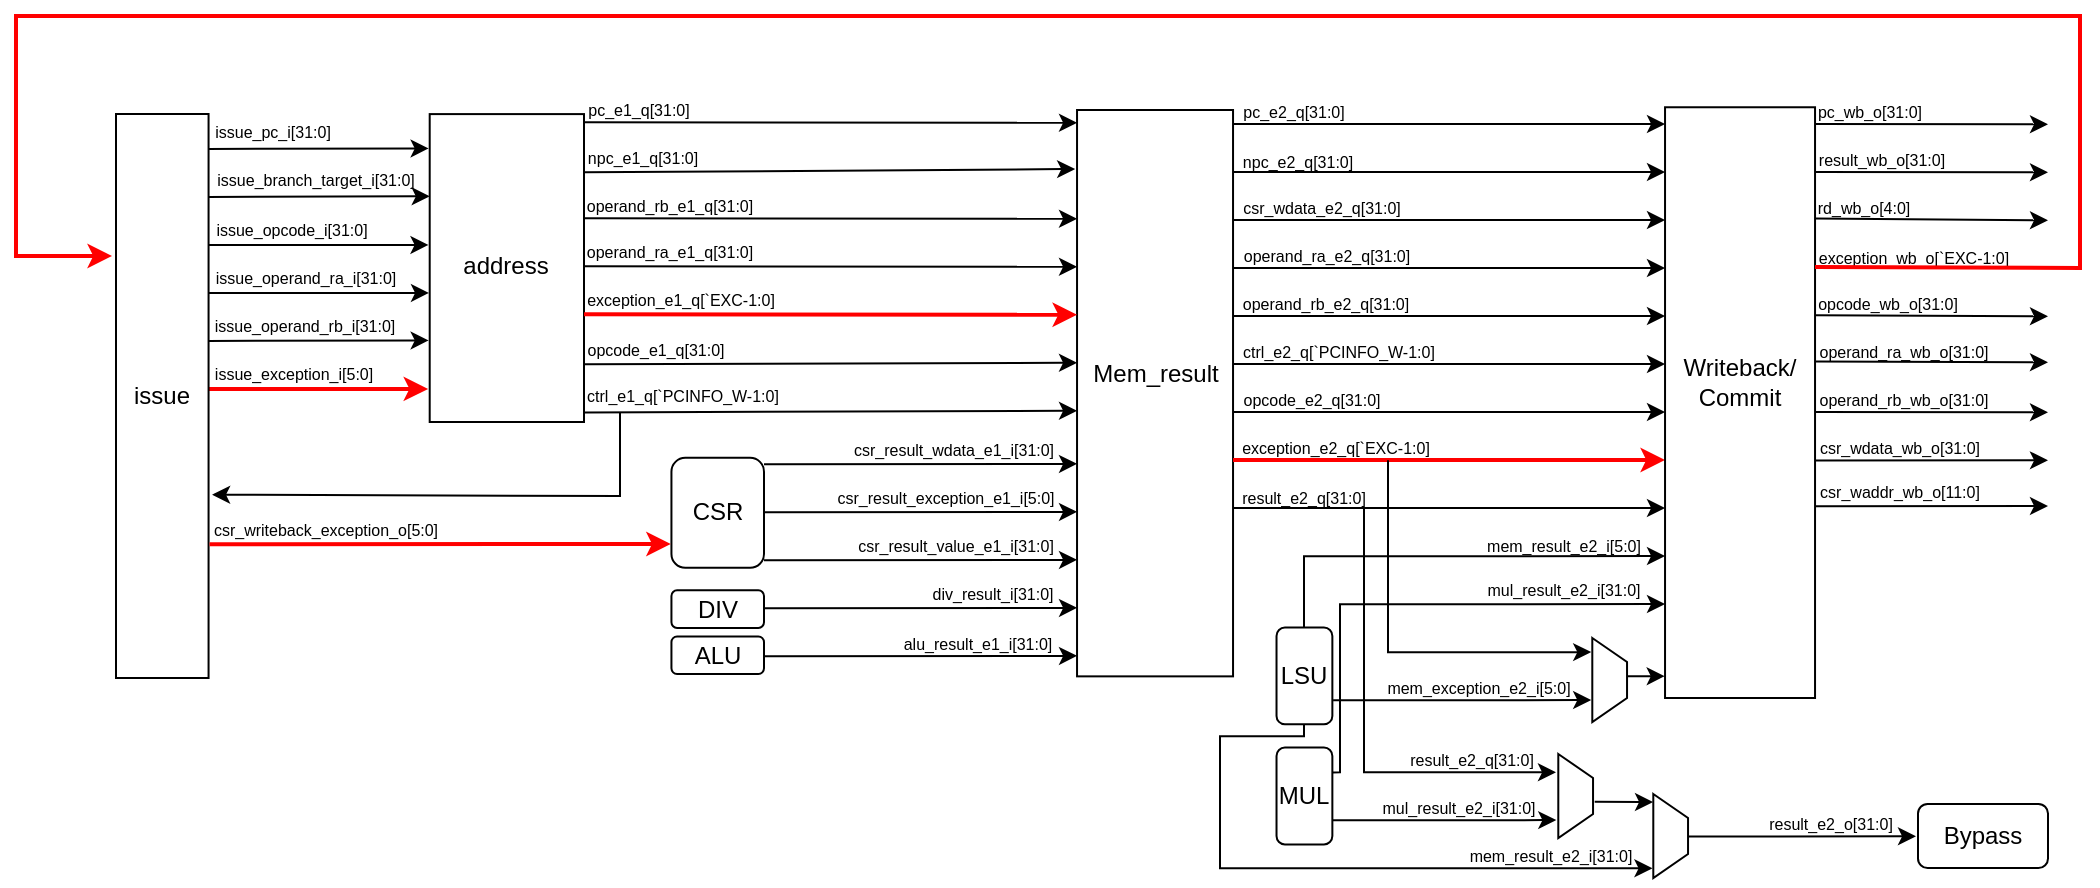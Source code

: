 <mxfile version="21.5.0" type="device">
  <diagram name="第 1 页" id="FklkeFN2GQYck-IhPiAI">
    <mxGraphModel dx="1717" dy="992" grid="1" gridSize="6" guides="1" tooltips="1" connect="1" arrows="1" fold="1" page="1" pageScale="1" pageWidth="1169" pageHeight="827" math="0" shadow="0">
      <root>
        <mxCell id="0" />
        <mxCell id="1" parent="0" />
        <mxCell id="Wm2ZC4gTrtieUDYn15wP-10" value="" style="rounded=0;whiteSpace=wrap;html=1;fillColor=#FFFFFF;strokeColor=#000000;" parent="1" vertex="1">
          <mxGeometry x="626.52" y="167" width="78" height="283.18" as="geometry" />
        </mxCell>
        <mxCell id="NY_3kWSDoknDq7br82wG-1" value="&lt;font style=&quot;font-size: 8px;&quot;&gt;issue_branch_target_i[31:0]&lt;/font&gt;" style="text;html=1;strokeColor=none;fillColor=none;align=center;verticalAlign=middle;whiteSpace=wrap;rounded=0;" parent="1" vertex="1">
          <mxGeometry x="216.45" y="195.92" width="60" height="10" as="geometry" />
        </mxCell>
        <mxCell id="NY_3kWSDoknDq7br82wG-2" value="" style="endArrow=classic;html=1;rounded=0;entryX=0.63;entryY=1.002;entryDx=0;entryDy=0;entryPerimeter=0;" parent="1" edge="1">
          <mxGeometry width="50" height="50" relative="1" as="geometry">
            <mxPoint x="192" y="210.45" as="sourcePoint" />
            <mxPoint x="302.85" y="210.15" as="targetPoint" />
          </mxGeometry>
        </mxCell>
        <object label="" id="NY_3kWSDoknDq7br82wG-3">
          <mxCell style="endArrow=classic;html=1;rounded=0;fillColor=#e51400;strokeColor=#FF0000;strokeWidth=2;" parent="1" edge="1">
            <mxGeometry width="50" height="50" relative="1" as="geometry">
              <mxPoint x="192" y="306.45" as="sourcePoint" />
              <mxPoint x="302.08" y="306.45" as="targetPoint" />
            </mxGeometry>
          </mxCell>
        </object>
        <mxCell id="NY_3kWSDoknDq7br82wG-4" value="&lt;font style=&quot;font-size: 8px;&quot;&gt;issue_exception_i[5:0]&lt;/font&gt;" style="text;html=1;strokeColor=none;fillColor=none;align=center;verticalAlign=middle;whiteSpace=wrap;rounded=0;" parent="1" vertex="1">
          <mxGeometry x="200.33" y="294.35" width="70" height="8" as="geometry" />
        </mxCell>
        <mxCell id="NY_3kWSDoknDq7br82wG-5" value="&lt;font style=&quot;&quot;&gt;&lt;font style=&quot;font-size: 8px;&quot;&gt;issue_opcode_i[31:0]&lt;/font&gt;&lt;br&gt;&lt;/font&gt;" style="text;html=1;strokeColor=none;fillColor=none;align=center;verticalAlign=middle;whiteSpace=wrap;rounded=0;" parent="1" vertex="1">
          <mxGeometry x="207.45" y="223.54" width="53.75" height="5.1" as="geometry" />
        </mxCell>
        <mxCell id="NY_3kWSDoknDq7br82wG-6" value="&lt;font style=&quot;font-size: 8px;&quot;&gt;issue_operand_ra_i[31:0]&lt;/font&gt;" style="text;html=1;strokeColor=none;fillColor=none;align=center;verticalAlign=middle;whiteSpace=wrap;rounded=0;" parent="1" vertex="1">
          <mxGeometry x="211.33" y="247.0" width="60" height="6" as="geometry" />
        </mxCell>
        <mxCell id="NY_3kWSDoknDq7br82wG-7" value="&lt;font style=&quot;font-size: 8px;&quot;&gt;issue_operand_rb_i[31:0]&lt;/font&gt;" style="text;html=1;strokeColor=none;fillColor=none;align=center;verticalAlign=middle;whiteSpace=wrap;rounded=0;" parent="1" vertex="1">
          <mxGeometry x="195.08" y="269.18" width="90.5" height="10" as="geometry" />
        </mxCell>
        <mxCell id="NY_3kWSDoknDq7br82wG-8" value="" style="endArrow=classic;html=1;rounded=0;" parent="1" edge="1">
          <mxGeometry width="50" height="50" relative="1" as="geometry">
            <mxPoint x="192" y="282.45" as="sourcePoint" />
            <mxPoint x="302.33" y="282.19" as="targetPoint" />
          </mxGeometry>
        </mxCell>
        <mxCell id="NY_3kWSDoknDq7br82wG-9" value="" style="endArrow=classic;html=1;rounded=0;entryX=0.517;entryY=1.002;entryDx=0;entryDy=0;entryPerimeter=0;" parent="1" edge="1">
          <mxGeometry width="50" height="50" relative="1" as="geometry">
            <mxPoint x="192" y="186.45" as="sourcePoint" />
            <mxPoint x="302.33" y="186.203" as="targetPoint" />
          </mxGeometry>
        </mxCell>
        <mxCell id="NY_3kWSDoknDq7br82wG-10" value="&lt;font style=&quot;font-size: 8px;&quot;&gt;issue_pc_i[31:0]&lt;/font&gt;" style="text;html=1;strokeColor=none;fillColor=none;align=center;verticalAlign=middle;whiteSpace=wrap;rounded=0;" parent="1" vertex="1">
          <mxGeometry x="197" y="173.13" width="55.25" height="8" as="geometry" />
        </mxCell>
        <mxCell id="NY_3kWSDoknDq7br82wG-11" value="" style="rounded=0;whiteSpace=wrap;html=1;direction=south;fillColor=#FFFFFF;strokeColor=#000000;" parent="1" vertex="1">
          <mxGeometry x="302.85" y="169.05" width="77.15" height="153.95" as="geometry" />
        </mxCell>
        <mxCell id="NY_3kWSDoknDq7br82wG-12" value="&lt;font style=&quot;font-size: 8px;&quot;&gt;pc_e1_q[31:0]&lt;/font&gt;" style="text;html=1;strokeColor=none;fillColor=none;align=center;verticalAlign=middle;whiteSpace=wrap;rounded=0;" parent="1" vertex="1">
          <mxGeometry x="391.0" y="162.5" width="32.5" height="7" as="geometry" />
        </mxCell>
        <mxCell id="NY_3kWSDoknDq7br82wG-13" value="&lt;font style=&quot;font-size: 8px;&quot;&gt;npc_e1_q[31:0]&lt;/font&gt;" style="text;html=1;strokeColor=none;fillColor=none;align=center;verticalAlign=middle;whiteSpace=wrap;rounded=0;" parent="1" vertex="1">
          <mxGeometry x="394.22" y="185.68" width="30.5" height="8" as="geometry" />
        </mxCell>
        <mxCell id="NY_3kWSDoknDq7br82wG-14" value="&lt;font style=&quot;font-size: 8px;&quot;&gt;opcode_e1_q[31:0]&lt;/font&gt;" style="text;html=1;strokeColor=none;fillColor=none;align=center;verticalAlign=middle;whiteSpace=wrap;rounded=0;" parent="1" vertex="1">
          <mxGeometry x="395.22" y="283.44" width="41.75" height="5" as="geometry" />
        </mxCell>
        <mxCell id="NY_3kWSDoknDq7br82wG-15" value="&lt;font style=&quot;font-size: 8px;&quot;&gt;operand_ra_e1_q[31:0]&lt;/font&gt;" style="text;html=1;strokeColor=none;fillColor=none;align=center;verticalAlign=middle;whiteSpace=wrap;rounded=0;" parent="1" vertex="1">
          <mxGeometry x="393.22" y="235.46" width="60" height="4" as="geometry" />
        </mxCell>
        <mxCell id="NY_3kWSDoknDq7br82wG-16" value="&lt;font style=&quot;font-size: 8px;&quot;&gt;operand_rb_e1_q[31:0]&lt;/font&gt;" style="text;html=1;strokeColor=none;fillColor=none;align=center;verticalAlign=middle;whiteSpace=wrap;rounded=0;" parent="1" vertex="1">
          <mxGeometry x="393.22" y="210.97" width="60" height="7" as="geometry" />
        </mxCell>
        <mxCell id="NY_3kWSDoknDq7br82wG-17" value="&lt;font style=&quot;font-size: 8px;&quot;&gt;ctrl_e1_q[`PCINFO_W-1:0]&lt;/font&gt;" style="text;html=1;strokeColor=none;fillColor=none;align=center;verticalAlign=middle;whiteSpace=wrap;rounded=0;" parent="1" vertex="1">
          <mxGeometry x="375.85" y="305.05" width="107.15" height="8" as="geometry" />
        </mxCell>
        <mxCell id="NY_3kWSDoknDq7br82wG-18" value="address" style="text;html=1;strokeColor=none;fillColor=none;align=center;verticalAlign=middle;whiteSpace=wrap;rounded=0;" parent="1" vertex="1">
          <mxGeometry x="314.42" y="239.46" width="54" height="12" as="geometry" />
        </mxCell>
        <mxCell id="NY_3kWSDoknDq7br82wG-19" value="&lt;font style=&quot;font-size: 8px;&quot;&gt;exception_e1_q[`EXC-1:0]&lt;/font&gt;" style="text;html=1;strokeColor=none;fillColor=none;align=center;verticalAlign=middle;whiteSpace=wrap;rounded=0;" parent="1" vertex="1">
          <mxGeometry x="376.85" y="257.1" width="103.15" height="8" as="geometry" />
        </mxCell>
        <object label="" id="NY_3kWSDoknDq7br82wG-20">
          <mxCell style="endArrow=classic;html=1;rounded=0;entryX=0.702;entryY=1.01;entryDx=0;entryDy=0;entryPerimeter=0;" parent="1" edge="1">
            <mxGeometry width="50" height="50" relative="1" as="geometry">
              <mxPoint x="192" y="234.45" as="sourcePoint" />
              <mxPoint x="302.25" y="234.448" as="targetPoint" />
            </mxGeometry>
          </mxCell>
        </object>
        <mxCell id="NY_3kWSDoknDq7br82wG-21" value="" style="endArrow=classic;html=1;rounded=0;" parent="1" edge="1">
          <mxGeometry width="50" height="50" relative="1" as="geometry">
            <mxPoint x="192" y="258.45" as="sourcePoint" />
            <mxPoint x="302.5" y="258.48" as="targetPoint" />
          </mxGeometry>
        </mxCell>
        <mxCell id="NY_3kWSDoknDq7br82wG-22" value="" style="endArrow=classic;html=1;rounded=0;fontSize=11;" parent="1" edge="1">
          <mxGeometry width="50" height="50" relative="1" as="geometry">
            <mxPoint x="380" y="173.18" as="sourcePoint" />
            <mxPoint x="626.52" y="173.37" as="targetPoint" />
          </mxGeometry>
        </mxCell>
        <mxCell id="NY_3kWSDoknDq7br82wG-23" value="" style="endArrow=classic;html=1;rounded=0;fontSize=11;entryX=-0.012;entryY=0.135;entryDx=0;entryDy=0;entryPerimeter=0;" parent="1" edge="1">
          <mxGeometry width="50" height="50" relative="1" as="geometry">
            <mxPoint x="380" y="198.18" as="sourcePoint" />
            <mxPoint x="625.584" y="196.501" as="targetPoint" />
          </mxGeometry>
        </mxCell>
        <mxCell id="NY_3kWSDoknDq7br82wG-24" value="" style="endArrow=classic;html=1;rounded=0;fontSize=11;" parent="1" edge="1">
          <mxGeometry width="50" height="50" relative="1" as="geometry">
            <mxPoint x="380" y="221.18" as="sourcePoint" />
            <mxPoint x="626.52" y="221.37" as="targetPoint" />
          </mxGeometry>
        </mxCell>
        <mxCell id="NY_3kWSDoknDq7br82wG-25" value="" style="endArrow=classic;html=1;rounded=0;fontSize=11;" parent="1" edge="1">
          <mxGeometry width="50" height="50" relative="1" as="geometry">
            <mxPoint x="380" y="245.18" as="sourcePoint" />
            <mxPoint x="626.52" y="245.37" as="targetPoint" />
          </mxGeometry>
        </mxCell>
        <mxCell id="NY_3kWSDoknDq7br82wG-26" value="" style="endArrow=classic;html=1;rounded=0;fontSize=11;strokeColor=#FF0000;strokeWidth=2;" parent="1" edge="1">
          <mxGeometry width="50" height="50" relative="1" as="geometry">
            <mxPoint x="380" y="269.18" as="sourcePoint" />
            <mxPoint x="626.52" y="269.37" as="targetPoint" />
          </mxGeometry>
        </mxCell>
        <mxCell id="NY_3kWSDoknDq7br82wG-27" value="" style="endArrow=classic;html=1;rounded=0;fontSize=11;" parent="1" edge="1">
          <mxGeometry width="50" height="50" relative="1" as="geometry">
            <mxPoint x="380" y="294.18" as="sourcePoint" />
            <mxPoint x="626.52" y="293.37" as="targetPoint" />
          </mxGeometry>
        </mxCell>
        <mxCell id="NY_3kWSDoknDq7br82wG-28" value="" style="endArrow=classic;html=1;rounded=0;fontSize=11;entryX=1.038;entryY=0.675;entryDx=0;entryDy=0;entryPerimeter=0;" parent="1" edge="1" target="p-W_HCnKUesgTFCDDKNF-8">
          <mxGeometry width="50" height="50" relative="1" as="geometry">
            <mxPoint x="398" y="318.18" as="sourcePoint" />
            <mxPoint x="368" y="396.18" as="targetPoint" />
            <Array as="points">
              <mxPoint x="398" y="360" />
            </Array>
          </mxGeometry>
        </mxCell>
        <object label="" id="NY_3kWSDoknDq7br82wG-29">
          <mxCell style="endArrow=classic;html=1;rounded=0;" parent="1" edge="1">
            <mxGeometry width="50" height="50" relative="1" as="geometry">
              <mxPoint x="470" y="344.18" as="sourcePoint" />
              <mxPoint x="626.52" y="343.93" as="targetPoint" />
            </mxGeometry>
          </mxCell>
        </object>
        <mxCell id="NY_3kWSDoknDq7br82wG-30" value="&lt;font style=&quot;font-size: 8px;&quot;&gt;alu_result_e1_i[31:0]&lt;/font&gt;" style="text;html=1;strokeColor=none;fillColor=none;align=center;verticalAlign=middle;whiteSpace=wrap;rounded=0;" parent="1" vertex="1">
          <mxGeometry x="547" y="431.24" width="60" height="3.55" as="geometry" />
        </mxCell>
        <mxCell id="NY_3kWSDoknDq7br82wG-31" value="&lt;font style=&quot;font-size: 8px;&quot;&gt;csr_result_exception_e1_i[5:0]&lt;/font&gt;" style="text;html=1;strokeColor=none;fillColor=none;align=center;verticalAlign=middle;whiteSpace=wrap;rounded=0;" parent="1" vertex="1">
          <mxGeometry x="530.85" y="357.62" width="60" height="4.11" as="geometry" />
        </mxCell>
        <mxCell id="NY_3kWSDoknDq7br82wG-32" value="&lt;font style=&quot;font-size: 8px;&quot;&gt;csr_result_value_e1_i[31:0]&lt;/font&gt;" style="text;html=1;strokeColor=none;fillColor=none;align=center;verticalAlign=middle;whiteSpace=wrap;rounded=0;" parent="1" vertex="1">
          <mxGeometry x="536" y="379" width="60" height="10" as="geometry" />
        </mxCell>
        <mxCell id="NY_3kWSDoknDq7br82wG-33" value="&lt;font style=&quot;font-size: 8px;&quot;&gt;csr_result_wdata_e1_i[31:0]&lt;/font&gt;" style="text;html=1;strokeColor=none;fillColor=none;align=center;verticalAlign=middle;whiteSpace=wrap;rounded=0;" parent="1" vertex="1">
          <mxGeometry x="535.0" y="330.91" width="60" height="10" as="geometry" />
        </mxCell>
        <mxCell id="NY_3kWSDoknDq7br82wG-34" value="&lt;font style=&quot;font-size: 8px;&quot;&gt;div_result_i[31:0]&lt;/font&gt;" style="text;html=1;strokeColor=none;fillColor=none;align=center;verticalAlign=middle;whiteSpace=wrap;rounded=0;" parent="1" vertex="1">
          <mxGeometry x="557" y="403.18" width="55" height="10.12" as="geometry" />
        </mxCell>
        <mxCell id="NY_3kWSDoknDq7br82wG-42" value="&lt;font style=&quot;font-size: 8px;&quot;&gt;&lt;font style=&quot;font-size: 8px;&quot;&gt;ctrl_e2_q&lt;/font&gt;[`PCINFO_W-1:0]&lt;/font&gt;" style="text;html=1;strokeColor=none;fillColor=none;align=center;verticalAlign=middle;whiteSpace=wrap;rounded=0;" parent="1" vertex="1">
          <mxGeometry x="705.52" y="284.18" width="102.74" height="6" as="geometry" />
        </mxCell>
        <mxCell id="NY_3kWSDoknDq7br82wG-43" value="&lt;font style=&quot;font-size: 8px;&quot;&gt;csr_wdata_e2_q[31:0]&lt;/font&gt;" style="text;html=1;strokeColor=none;fillColor=none;align=center;verticalAlign=middle;whiteSpace=wrap;rounded=0;" parent="1" vertex="1">
          <mxGeometry x="730.97" y="211.81" width="36" height="6.37" as="geometry" />
        </mxCell>
        <mxCell id="NY_3kWSDoknDq7br82wG-44" value="&lt;font style=&quot;font-size: 8px;&quot;&gt;pc_e2_q[31:0]&lt;/font&gt;" style="text;html=1;strokeColor=none;fillColor=none;align=center;verticalAlign=middle;whiteSpace=wrap;rounded=0;" parent="1" vertex="1">
          <mxGeometry x="723.22" y="165.22" width="24" height="3.78" as="geometry" />
        </mxCell>
        <mxCell id="NY_3kWSDoknDq7br82wG-45" value="&lt;font style=&quot;font-size: 8px;&quot;&gt;npc_e2_q[31:0]&lt;/font&gt;" style="text;html=1;strokeColor=none;fillColor=none;align=center;verticalAlign=middle;whiteSpace=wrap;rounded=0;" parent="1" vertex="1">
          <mxGeometry x="725.22" y="189.68" width="24" height="3.87" as="geometry" />
        </mxCell>
        <mxCell id="NY_3kWSDoknDq7br82wG-46" value="&lt;font style=&quot;font-size: 8px;&quot;&gt;opcode_e2_q[31:0]&lt;/font&gt;" style="text;html=1;strokeColor=none;fillColor=none;align=center;verticalAlign=middle;whiteSpace=wrap;rounded=0;" parent="1" vertex="1">
          <mxGeometry x="720.72" y="308.48" width="46.25" height="5.15" as="geometry" />
        </mxCell>
        <mxCell id="NY_3kWSDoknDq7br82wG-47" value="&lt;font style=&quot;font-size: 8px;&quot;&gt;operand_ra_e2_q[31:0]&lt;/font&gt;" style="text;html=1;strokeColor=none;fillColor=none;align=center;verticalAlign=middle;whiteSpace=wrap;rounded=0;" parent="1" vertex="1">
          <mxGeometry x="742.47" y="235.41" width="19" height="7.05" as="geometry" />
        </mxCell>
        <mxCell id="NY_3kWSDoknDq7br82wG-48" value="&lt;font style=&quot;font-size: 8px;&quot;&gt;operand_rb_e2_q[31:0]&lt;/font&gt;" style="text;html=1;strokeColor=none;fillColor=none;align=center;verticalAlign=middle;whiteSpace=wrap;rounded=0;" parent="1" vertex="1">
          <mxGeometry x="731.97" y="261.81" width="38" height="2.58" as="geometry" />
        </mxCell>
        <mxCell id="NY_3kWSDoknDq7br82wG-49" value="&lt;font style=&quot;font-size: 8px;&quot;&gt;result_e2_q[31:0]&lt;/font&gt;" style="text;html=1;strokeColor=none;fillColor=none;align=center;verticalAlign=middle;whiteSpace=wrap;rounded=0;" parent="1" vertex="1">
          <mxGeometry x="721.22" y="357.77" width="38" height="3.63" as="geometry" />
        </mxCell>
        <mxCell id="NY_3kWSDoknDq7br82wG-50" value="&lt;font style=&quot;font-size: 8px;&quot;&gt;exception_e2_q[`EXC-1:0]&lt;/font&gt;" style="text;html=1;strokeColor=none;fillColor=none;align=center;verticalAlign=middle;whiteSpace=wrap;rounded=0;" parent="1" vertex="1">
          <mxGeometry x="706.51" y="333.91" width="98.49" height="2.26" as="geometry" />
        </mxCell>
        <object label="" id="NY_3kWSDoknDq7br82wG-58">
          <mxCell style="endArrow=classic;html=1;rounded=0;" parent="1" edge="1">
            <mxGeometry width="50" height="50" relative="1" as="geometry">
              <mxPoint x="470" y="368.18" as="sourcePoint" />
              <mxPoint x="626.52" y="367.93" as="targetPoint" />
            </mxGeometry>
          </mxCell>
        </object>
        <object label="" id="NY_3kWSDoknDq7br82wG-59">
          <mxCell style="endArrow=classic;html=1;rounded=0;" parent="1" edge="1">
            <mxGeometry width="50" height="50" relative="1" as="geometry">
              <mxPoint x="470" y="392.18" as="sourcePoint" />
              <mxPoint x="626.52" y="391.93" as="targetPoint" />
            </mxGeometry>
          </mxCell>
        </object>
        <object label="" id="NY_3kWSDoknDq7br82wG-60">
          <mxCell style="endArrow=classic;html=1;rounded=0;" parent="1" edge="1">
            <mxGeometry width="50" height="50" relative="1" as="geometry">
              <mxPoint x="470" y="416.18" as="sourcePoint" />
              <mxPoint x="626.52" y="415.93" as="targetPoint" />
            </mxGeometry>
          </mxCell>
        </object>
        <object label="" id="NY_3kWSDoknDq7br82wG-61">
          <mxCell style="endArrow=classic;html=1;rounded=0;" parent="1" edge="1">
            <mxGeometry width="50" height="50" relative="1" as="geometry">
              <mxPoint x="470" y="440.18" as="sourcePoint" />
              <mxPoint x="626.52" y="439.93" as="targetPoint" />
            </mxGeometry>
          </mxCell>
        </object>
        <object label="" id="NY_3kWSDoknDq7br82wG-62">
          <mxCell style="endArrow=classic;html=1;rounded=0;" parent="1" edge="1">
            <mxGeometry width="50" height="50" relative="1" as="geometry">
              <mxPoint x="704.52" y="174" as="sourcePoint" />
              <mxPoint x="920.52" y="174" as="targetPoint" />
            </mxGeometry>
          </mxCell>
        </object>
        <object label="" id="NY_3kWSDoknDq7br82wG-63">
          <mxCell style="endArrow=classic;html=1;rounded=0;" parent="1" edge="1">
            <mxGeometry width="50" height="50" relative="1" as="geometry">
              <mxPoint x="704.52" y="198" as="sourcePoint" />
              <mxPoint x="920.52" y="198" as="targetPoint" />
            </mxGeometry>
          </mxCell>
        </object>
        <object label="" id="NY_3kWSDoknDq7br82wG-64">
          <mxCell style="endArrow=classic;html=1;rounded=0;" parent="1" edge="1">
            <mxGeometry width="50" height="50" relative="1" as="geometry">
              <mxPoint x="704.52" y="222" as="sourcePoint" />
              <mxPoint x="920.52" y="222" as="targetPoint" />
            </mxGeometry>
          </mxCell>
        </object>
        <object label="" id="NY_3kWSDoknDq7br82wG-65">
          <mxCell style="endArrow=classic;html=1;rounded=0;" parent="1" edge="1">
            <mxGeometry width="50" height="50" relative="1" as="geometry">
              <mxPoint x="704.52" y="246" as="sourcePoint" />
              <mxPoint x="920.52" y="246" as="targetPoint" />
            </mxGeometry>
          </mxCell>
        </object>
        <object label="" id="NY_3kWSDoknDq7br82wG-66">
          <mxCell style="endArrow=classic;html=1;rounded=0;" parent="1" edge="1">
            <mxGeometry width="50" height="50" relative="1" as="geometry">
              <mxPoint x="704.52" y="270" as="sourcePoint" />
              <mxPoint x="920.52" y="270" as="targetPoint" />
            </mxGeometry>
          </mxCell>
        </object>
        <object label="" id="NY_3kWSDoknDq7br82wG-67">
          <mxCell style="endArrow=classic;html=1;rounded=0;" parent="1" edge="1">
            <mxGeometry width="50" height="50" relative="1" as="geometry">
              <mxPoint x="704.52" y="294" as="sourcePoint" />
              <mxPoint x="920.52" y="294" as="targetPoint" />
            </mxGeometry>
          </mxCell>
        </object>
        <object label="" id="NY_3kWSDoknDq7br82wG-68">
          <mxCell style="endArrow=classic;html=1;rounded=0;" parent="1" edge="1">
            <mxGeometry width="50" height="50" relative="1" as="geometry">
              <mxPoint x="704.52" y="318" as="sourcePoint" />
              <mxPoint x="920.52" y="318" as="targetPoint" />
            </mxGeometry>
          </mxCell>
        </object>
        <object label="" id="NY_3kWSDoknDq7br82wG-69">
          <mxCell style="endArrow=classic;html=1;rounded=0;strokeWidth=2;strokeColor=#FF0000;" parent="1" edge="1">
            <mxGeometry width="50" height="50" relative="1" as="geometry">
              <mxPoint x="704.52" y="342" as="sourcePoint" />
              <mxPoint x="920.52" y="342" as="targetPoint" />
            </mxGeometry>
          </mxCell>
        </object>
        <object label="" id="NY_3kWSDoknDq7br82wG-70">
          <mxCell style="endArrow=classic;html=1;rounded=0;" parent="1" edge="1">
            <mxGeometry width="50" height="50" relative="1" as="geometry">
              <mxPoint x="704.52" y="366" as="sourcePoint" />
              <mxPoint x="920.52" y="366" as="targetPoint" />
            </mxGeometry>
          </mxCell>
        </object>
        <mxCell id="NY_3kWSDoknDq7br82wG-71" value="&lt;font style=&quot;&quot;&gt;&lt;font style=&quot;font-size: 8px;&quot;&gt;mem_result_e2_i[5:0]&lt;/font&gt;&lt;br&gt;&lt;/font&gt;" style="text;html=1;strokeColor=none;fillColor=none;align=center;verticalAlign=middle;whiteSpace=wrap;rounded=0;" parent="1" vertex="1">
          <mxGeometry x="836" y="380.0" width="67.5" height="7" as="geometry" />
        </mxCell>
        <mxCell id="NY_3kWSDoknDq7br82wG-72" value="&lt;font style=&quot;font-size: 8px;&quot;&gt;mul_result_e2_i[31:0]&lt;/font&gt;" style="text;html=1;strokeColor=none;fillColor=none;align=center;verticalAlign=middle;whiteSpace=wrap;rounded=0;" parent="1" vertex="1">
          <mxGeometry x="830.88" y="402.0" width="77.75" height="8.9" as="geometry" />
        </mxCell>
        <mxCell id="NY_3kWSDoknDq7br82wG-73" value="" style="rounded=0;whiteSpace=wrap;html=1;fillColor=#FFFFFF;strokeColor=#000000;" parent="1" vertex="1">
          <mxGeometry x="920.52" y="165.63" width="75" height="295.37" as="geometry" />
        </mxCell>
        <mxCell id="NY_3kWSDoknDq7br82wG-74" value="Writeback/&lt;br&gt;Commit" style="text;html=1;strokeColor=none;fillColor=none;align=center;verticalAlign=middle;whiteSpace=wrap;rounded=0;" parent="1" vertex="1">
          <mxGeometry x="928.02" y="288.44" width="60" height="30" as="geometry" />
        </mxCell>
        <mxCell id="NY_3kWSDoknDq7br82wG-83" value="&lt;font style=&quot;font-size: 8px;&quot;&gt;csr_wdata_wb_o[31:0]&lt;/font&gt;" style="text;html=1;strokeColor=none;fillColor=none;align=center;verticalAlign=middle;whiteSpace=wrap;rounded=0;" parent="1" vertex="1">
          <mxGeometry x="1019" y="332.91" width="38" height="4.5" as="geometry" />
        </mxCell>
        <mxCell id="NY_3kWSDoknDq7br82wG-84" value="&lt;font style=&quot;font-size: 8px;&quot;&gt;pc_wb_o[31:0]&lt;/font&gt;" style="text;html=1;strokeColor=none;fillColor=none;align=center;verticalAlign=middle;whiteSpace=wrap;rounded=0;" parent="1" vertex="1">
          <mxGeometry x="1004.0" y="162.0" width="38" height="10" as="geometry" />
        </mxCell>
        <mxCell id="NY_3kWSDoknDq7br82wG-86" value="&lt;font style=&quot;font-size: 8px;&quot;&gt;operand_ra_wb_o[31:0]&lt;/font&gt;" style="text;html=1;strokeColor=none;fillColor=none;align=center;verticalAlign=middle;whiteSpace=wrap;rounded=0;" parent="1" vertex="1">
          <mxGeometry x="1021.0" y="282.67" width="38" height="7.77" as="geometry" />
        </mxCell>
        <mxCell id="NY_3kWSDoknDq7br82wG-87" value="&lt;font style=&quot;font-size: 8px;&quot;&gt;operand_rb_wb_o[31:0]&lt;/font&gt;" style="text;html=1;strokeColor=none;fillColor=none;align=center;verticalAlign=middle;whiteSpace=wrap;rounded=0;" parent="1" vertex="1">
          <mxGeometry x="1021" y="306.05" width="38" height="10" as="geometry" />
        </mxCell>
        <mxCell id="NY_3kWSDoknDq7br82wG-88" value="&lt;font style=&quot;font-size: 8px;&quot;&gt;result_wb_o[31:0]&lt;/font&gt;" style="text;html=1;strokeColor=none;fillColor=none;align=center;verticalAlign=middle;whiteSpace=wrap;rounded=0;" parent="1" vertex="1">
          <mxGeometry x="1009.5" y="189.23" width="38" height="3" as="geometry" />
        </mxCell>
        <mxCell id="NY_3kWSDoknDq7br82wG-89" value="&lt;font style=&quot;font-size: 8px;&quot;&gt;exception_wb_o[`EXC-1:0]&lt;/font&gt;" style="text;html=1;strokeColor=none;fillColor=none;align=center;verticalAlign=middle;whiteSpace=wrap;rounded=0;" parent="1" vertex="1">
          <mxGeometry x="994" y="236.63" width="102.37" height="5.83" as="geometry" />
        </mxCell>
        <mxCell id="NY_3kWSDoknDq7br82wG-90" value="&lt;font style=&quot;font-size: 8px;&quot;&gt;rd_wb_o[4:0]&lt;/font&gt;" style="text;html=1;strokeColor=none;fillColor=none;align=center;verticalAlign=middle;whiteSpace=wrap;rounded=0;" parent="1" vertex="1">
          <mxGeometry x="1001.0" y="209.97" width="38" height="10" as="geometry" />
        </mxCell>
        <mxCell id="NY_3kWSDoknDq7br82wG-91" value="&lt;font style=&quot;font-size: 8px;&quot;&gt;opcode_wb_o[31:0]&lt;/font&gt;" style="text;html=1;strokeColor=none;fillColor=none;align=center;verticalAlign=middle;whiteSpace=wrap;rounded=0;" parent="1" vertex="1">
          <mxGeometry x="1013.0" y="258.1" width="38" height="10" as="geometry" />
        </mxCell>
        <object label="" id="NY_3kWSDoknDq7br82wG-94">
          <mxCell style="endArrow=classic;html=1;rounded=0;" parent="1" edge="1">
            <mxGeometry width="50" height="50" relative="1" as="geometry">
              <mxPoint x="740" y="426.18" as="sourcePoint" />
              <mxPoint x="920.52" y="390" as="targetPoint" />
              <Array as="points">
                <mxPoint x="740" y="390.18" />
              </Array>
            </mxGeometry>
          </mxCell>
        </object>
        <object label="" id="NY_3kWSDoknDq7br82wG-95">
          <mxCell style="endArrow=classic;html=1;rounded=0;exitX=1.001;exitY=0.257;exitDx=0;exitDy=0;exitPerimeter=0;" parent="1" source="Wm2ZC4gTrtieUDYn15wP-9" edge="1">
            <mxGeometry width="50" height="50" relative="1" as="geometry">
              <mxPoint x="824.52" y="414" as="sourcePoint" />
              <mxPoint x="920.52" y="414" as="targetPoint" />
              <Array as="points">
                <mxPoint x="758" y="498.18" />
                <mxPoint x="758" y="414.18" />
              </Array>
            </mxGeometry>
          </mxCell>
        </object>
        <object label="" id="NY_3kWSDoknDq7br82wG-104">
          <mxCell style="endArrow=classic;html=1;rounded=0;" parent="1" edge="1">
            <mxGeometry width="50" height="50" relative="1" as="geometry">
              <mxPoint x="995.52" y="174.0" as="sourcePoint" />
              <mxPoint x="1112" y="174.18" as="targetPoint" />
            </mxGeometry>
          </mxCell>
        </object>
        <object label="" id="NY_3kWSDoknDq7br82wG-105">
          <mxCell style="endArrow=classic;html=1;rounded=0;" parent="1" edge="1">
            <mxGeometry width="50" height="50" relative="1" as="geometry">
              <mxPoint x="995.52" y="197.94" as="sourcePoint" />
              <mxPoint x="1112" y="198.18" as="targetPoint" />
            </mxGeometry>
          </mxCell>
        </object>
        <object label="" id="NY_3kWSDoknDq7br82wG-106">
          <mxCell style="endArrow=classic;html=1;rounded=0;" parent="1" edge="1">
            <mxGeometry width="50" height="50" relative="1" as="geometry">
              <mxPoint x="995.52" y="221.23" as="sourcePoint" />
              <mxPoint x="1112" y="222.18" as="targetPoint" />
            </mxGeometry>
          </mxCell>
        </object>
        <object label="" id="NY_3kWSDoknDq7br82wG-107">
          <mxCell style="endArrow=classic;html=1;rounded=0;fillColor=#e51400;strokeColor=#FF0000;strokeWidth=2;" parent="1" edge="1">
            <mxGeometry width="50" height="50" relative="1" as="geometry">
              <mxPoint x="995.52" y="245.44" as="sourcePoint" />
              <mxPoint x="144" y="240" as="targetPoint" />
              <Array as="points">
                <mxPoint x="1128" y="246" />
                <mxPoint x="1128" y="120" />
                <mxPoint x="96" y="120" />
                <mxPoint x="96" y="240" />
              </Array>
            </mxGeometry>
          </mxCell>
        </object>
        <object label="" id="NY_3kWSDoknDq7br82wG-108">
          <mxCell style="endArrow=classic;html=1;rounded=0;" parent="1" edge="1">
            <mxGeometry width="50" height="50" relative="1" as="geometry">
              <mxPoint x="995.52" y="269.68" as="sourcePoint" />
              <mxPoint x="1112" y="270.18" as="targetPoint" />
            </mxGeometry>
          </mxCell>
        </object>
        <object label="" id="NY_3kWSDoknDq7br82wG-109">
          <mxCell style="endArrow=classic;html=1;rounded=0;" parent="1" edge="1">
            <mxGeometry width="50" height="50" relative="1" as="geometry">
              <mxPoint x="995.52" y="292.77" as="sourcePoint" />
              <mxPoint x="1112" y="293.18" as="targetPoint" />
            </mxGeometry>
          </mxCell>
        </object>
        <object label="" id="NY_3kWSDoknDq7br82wG-110">
          <mxCell style="endArrow=classic;html=1;rounded=0;" parent="1" edge="1">
            <mxGeometry width="50" height="50" relative="1" as="geometry">
              <mxPoint x="995.52" y="318.0" as="sourcePoint" />
              <mxPoint x="1112" y="318.18" as="targetPoint" />
            </mxGeometry>
          </mxCell>
        </object>
        <object label="" id="NY_3kWSDoknDq7br82wG-111">
          <mxCell style="endArrow=classic;html=1;rounded=0;" parent="1" edge="1">
            <mxGeometry width="50" height="50" relative="1" as="geometry">
              <mxPoint x="995.52" y="342.25" as="sourcePoint" />
              <mxPoint x="1112" y="342.18" as="targetPoint" />
            </mxGeometry>
          </mxCell>
        </object>
        <mxCell id="NY_3kWSDoknDq7br82wG-36" value="Mem_result" style="text;html=1;strokeColor=none;fillColor=none;align=center;verticalAlign=middle;whiteSpace=wrap;rounded=0;" parent="1" vertex="1">
          <mxGeometry x="635.52" y="290.44" width="60" height="16.37" as="geometry" />
        </mxCell>
        <mxCell id="NY_3kWSDoknDq7br82wG-119" value="" style="endArrow=classic;html=1;rounded=0;" parent="1" edge="1">
          <mxGeometry width="50" height="50" relative="1" as="geometry">
            <mxPoint x="770" y="366.18" as="sourcePoint" />
            <mxPoint x="866" y="498.18" as="targetPoint" />
            <Array as="points">
              <mxPoint x="770" y="498.18" />
            </Array>
          </mxGeometry>
        </mxCell>
        <mxCell id="NY_3kWSDoknDq7br82wG-121" value="" style="endArrow=classic;html=1;rounded=0;exitX=1;exitY=0.75;exitDx=0;exitDy=0;" parent="1" source="Wm2ZC4gTrtieUDYn15wP-9" edge="1">
          <mxGeometry width="50" height="50" relative="1" as="geometry">
            <mxPoint x="765.558" y="522.08" as="sourcePoint" />
            <mxPoint x="866.15" y="522.06" as="targetPoint" />
          </mxGeometry>
        </mxCell>
        <mxCell id="NY_3kWSDoknDq7br82wG-122" value="&lt;font style=&quot;font-size: 8px;&quot;&gt;mul_result_e2_i[31:0]&lt;/font&gt;" style="text;html=1;strokeColor=none;fillColor=none;align=center;verticalAlign=middle;whiteSpace=wrap;rounded=0;" parent="1" vertex="1">
          <mxGeometry x="772.78" y="512" width="88.5" height="6" as="geometry" />
        </mxCell>
        <mxCell id="NY_3kWSDoknDq7br82wG-123" value="" style="endArrow=classic;html=1;rounded=0;entryX=0.885;entryY=1.024;entryDx=0;entryDy=0;entryPerimeter=0;" parent="1" target="CrL6x26H0blfocWsYmCC-10" edge="1">
          <mxGeometry width="50" height="50" relative="1" as="geometry">
            <mxPoint x="740" y="474.18" as="sourcePoint" />
            <mxPoint x="916.02" y="540.6" as="targetPoint" />
            <Array as="points">
              <mxPoint x="740" y="480.18" />
              <mxPoint x="698" y="480.18" />
              <mxPoint x="698" y="546.18" />
            </Array>
          </mxGeometry>
        </mxCell>
        <mxCell id="NY_3kWSDoknDq7br82wG-124" value="&lt;font style=&quot;font-size: 8px;&quot;&gt;mem_result_e2_i[31:0]&lt;/font&gt;" style="text;html=1;strokeColor=none;fillColor=none;align=center;verticalAlign=middle;whiteSpace=wrap;rounded=0;" parent="1" vertex="1">
          <mxGeometry x="823.52" y="536.18" width="78.5" height="6" as="geometry" />
        </mxCell>
        <mxCell id="NY_3kWSDoknDq7br82wG-125" value="&lt;font style=&quot;font-size: 8px;&quot;&gt;result_e2_o[31:0]&lt;/font&gt;" style="text;html=1;strokeColor=none;fillColor=none;align=center;verticalAlign=middle;whiteSpace=wrap;rounded=0;" parent="1" vertex="1">
          <mxGeometry x="980" y="519" width="47" height="8.59" as="geometry" />
        </mxCell>
        <mxCell id="NY_3kWSDoknDq7br82wG-126" value="" style="endArrow=classic;html=1;rounded=0;exitX=0.505;exitY=0;exitDx=0;exitDy=0;exitPerimeter=0;" parent="1" source="CrL6x26H0blfocWsYmCC-10" edge="1">
          <mxGeometry width="50" height="50" relative="1" as="geometry">
            <mxPoint x="947.15" y="529.77" as="sourcePoint" />
            <mxPoint x="1046" y="530.18" as="targetPoint" />
          </mxGeometry>
        </mxCell>
        <mxCell id="CrL6x26H0blfocWsYmCC-1" value="" style="endArrow=classic;html=1;rounded=0;entryX=0.168;entryY=1.031;entryDx=0;entryDy=0;entryPerimeter=0;" parent="1" target="CrL6x26H0blfocWsYmCC-2" edge="1">
          <mxGeometry width="50" height="50" relative="1" as="geometry">
            <mxPoint x="782" y="342.18" as="sourcePoint" />
            <mxPoint x="866" y="438.18" as="targetPoint" />
            <Array as="points">
              <mxPoint x="782" y="438.18" />
            </Array>
          </mxGeometry>
        </mxCell>
        <mxCell id="CrL6x26H0blfocWsYmCC-2" value="" style="shape=trapezoid;perimeter=trapezoidPerimeter;whiteSpace=wrap;html=1;fixedSize=1;direction=south;size=12;" parent="1" vertex="1">
          <mxGeometry x="884.15" y="431" width="17.37" height="42" as="geometry" />
        </mxCell>
        <mxCell id="CrL6x26H0blfocWsYmCC-3" value="&lt;font style=&quot;font-size: 8px;&quot;&gt;mem_exception_e2_i[5:0]&lt;/font&gt;" style="text;html=1;strokeColor=none;fillColor=none;align=center;verticalAlign=middle;whiteSpace=wrap;rounded=0;" parent="1" vertex="1">
          <mxGeometry x="784.15" y="451" width="86.85" height="8.9" as="geometry" />
        </mxCell>
        <object label="" id="CrL6x26H0blfocWsYmCC-4">
          <mxCell style="endArrow=classic;html=1;rounded=0;entryX=0.739;entryY=1.032;entryDx=0;entryDy=0;entryPerimeter=0;exitX=1.013;exitY=0.752;exitDx=0;exitDy=0;exitPerimeter=0;" parent="1" source="Wm2ZC4gTrtieUDYn15wP-8" target="CrL6x26H0blfocWsYmCC-2" edge="1">
            <mxGeometry width="50" height="50" relative="1" as="geometry">
              <mxPoint x="764" y="462.18" as="sourcePoint" />
              <mxPoint x="866" y="462.18" as="targetPoint" />
            </mxGeometry>
          </mxCell>
        </object>
        <mxCell id="CrL6x26H0blfocWsYmCC-5" value="" style="endArrow=classic;html=1;rounded=0;entryX=-0.002;entryY=0.963;entryDx=0;entryDy=0;entryPerimeter=0;" parent="1" target="NY_3kWSDoknDq7br82wG-73" edge="1">
          <mxGeometry width="50" height="50" relative="1" as="geometry">
            <mxPoint x="902" y="450.18" as="sourcePoint" />
            <mxPoint x="920.52" y="451.97" as="targetPoint" />
          </mxGeometry>
        </mxCell>
        <mxCell id="CrL6x26H0blfocWsYmCC-9" value="" style="shape=trapezoid;perimeter=trapezoidPerimeter;whiteSpace=wrap;html=1;fixedSize=1;direction=south;size=12;" parent="1" vertex="1">
          <mxGeometry x="867.15" y="489.0" width="17.37" height="42" as="geometry" />
        </mxCell>
        <mxCell id="CrL6x26H0blfocWsYmCC-10" value="" style="shape=trapezoid;perimeter=trapezoidPerimeter;whiteSpace=wrap;html=1;fixedSize=1;direction=south;size=12;" parent="1" vertex="1">
          <mxGeometry x="914.65" y="509.0" width="17.37" height="42" as="geometry" />
        </mxCell>
        <mxCell id="CrL6x26H0blfocWsYmCC-11" value="" style="endArrow=classic;html=1;rounded=0;" parent="1" edge="1">
          <mxGeometry width="50" height="50" relative="1" as="geometry">
            <mxPoint x="885.34" y="512.88" as="sourcePoint" />
            <mxPoint x="914.52" y="513.0" as="targetPoint" />
          </mxGeometry>
        </mxCell>
        <mxCell id="CrL6x26H0blfocWsYmCC-12" value="&lt;font style=&quot;font-size: 8px;&quot;&gt;result_e2_q[31:0]&lt;/font&gt;" style="text;html=1;strokeColor=none;fillColor=none;align=center;verticalAlign=middle;whiteSpace=wrap;rounded=0;" parent="1" vertex="1">
          <mxGeometry x="792.9" y="486.18" width="62.1" height="9.82" as="geometry" />
        </mxCell>
        <mxCell id="k3HSqFjvh7gFm4lRlUS6-2" value="&lt;font style=&quot;font-size: 8px;&quot;&gt;csr_waddr_wb_o[11:0]&lt;/font&gt;" style="text;html=1;strokeColor=none;fillColor=none;align=center;verticalAlign=middle;whiteSpace=wrap;rounded=0;" parent="1" vertex="1">
          <mxGeometry x="1018.52" y="354.77" width="38" height="4.5" as="geometry" />
        </mxCell>
        <object label="" id="k3HSqFjvh7gFm4lRlUS6-3">
          <mxCell style="endArrow=classic;html=1;rounded=0;" parent="1" edge="1">
            <mxGeometry width="50" height="50" relative="1" as="geometry">
              <mxPoint x="995.52" y="365.11" as="sourcePoint" />
              <mxPoint x="1112" y="365.04" as="targetPoint" />
            </mxGeometry>
          </mxCell>
        </object>
        <object label="" id="p-W_HCnKUesgTFCDDKNF-7">
          <mxCell style="endArrow=classic;html=1;rounded=0;exitX=0.969;exitY=-0.005;exitDx=0;exitDy=0;exitPerimeter=0;" parent="1" source="NY_3kWSDoknDq7br82wG-11" edge="1">
            <mxGeometry width="50" height="50" relative="1" as="geometry">
              <mxPoint x="380" y="317.18" as="sourcePoint" />
              <mxPoint x="626.52" y="317.37" as="targetPoint" />
            </mxGeometry>
          </mxCell>
        </object>
        <mxCell id="p-W_HCnKUesgTFCDDKNF-8" value="issue" style="rounded=1;whiteSpace=wrap;html=1;arcSize=0;" parent="1" vertex="1">
          <mxGeometry x="146" y="169" width="46.28" height="282" as="geometry" />
        </mxCell>
        <mxCell id="p-W_HCnKUesgTFCDDKNF-11" value="Bypass" style="rounded=1;whiteSpace=wrap;html=1;" parent="1" vertex="1">
          <mxGeometry x="1047" y="514" width="65" height="32" as="geometry" />
        </mxCell>
        <mxCell id="Wm2ZC4gTrtieUDYn15wP-1" value="CSR" style="rounded=1;whiteSpace=wrap;html=1;" parent="1" vertex="1">
          <mxGeometry x="423.72" y="340.91" width="46.28" height="55.01" as="geometry" />
        </mxCell>
        <mxCell id="Wm2ZC4gTrtieUDYn15wP-2" value="DIV" style="rounded=1;whiteSpace=wrap;html=1;" parent="1" vertex="1">
          <mxGeometry x="423.72" y="407.18" width="46.28" height="18.76" as="geometry" />
        </mxCell>
        <mxCell id="Wm2ZC4gTrtieUDYn15wP-4" value="ALU" style="rounded=1;whiteSpace=wrap;html=1;" parent="1" vertex="1">
          <mxGeometry x="423.72" y="430.24" width="46.28" height="18.76" as="geometry" />
        </mxCell>
        <mxCell id="Wm2ZC4gTrtieUDYn15wP-8" value="LSU" style="rounded=1;whiteSpace=wrap;html=1;" parent="1" vertex="1">
          <mxGeometry x="726.26" y="425.8" width="27.92" height="48.38" as="geometry" />
        </mxCell>
        <mxCell id="Wm2ZC4gTrtieUDYn15wP-9" value="MUL" style="rounded=1;whiteSpace=wrap;html=1;" parent="1" vertex="1">
          <mxGeometry x="726.26" y="485.81" width="27.92" height="48.38" as="geometry" />
        </mxCell>
        <object label="" id="nUQJmSKrAlSmRkEA1qly-5">
          <mxCell style="endArrow=classic;html=1;rounded=0;fillColor=#e51400;strokeColor=#FF0000;strokeWidth=2;entryX=-0.007;entryY=0.783;entryDx=0;entryDy=0;exitX=1.011;exitY=0.763;exitDx=0;exitDy=0;exitPerimeter=0;entryPerimeter=0;" edge="1" parent="1" source="p-W_HCnKUesgTFCDDKNF-8" target="Wm2ZC4gTrtieUDYn15wP-1">
            <mxGeometry width="50" height="50" relative="1" as="geometry">
              <mxPoint x="191.41" y="379" as="sourcePoint" />
              <mxPoint x="301.49" y="379.0" as="targetPoint" />
            </mxGeometry>
          </mxCell>
        </object>
        <mxCell id="nUQJmSKrAlSmRkEA1qly-6" value="&lt;font style=&quot;font-size: 8px;&quot;&gt;csr_writeback_exception_o[5:0]&lt;/font&gt;" style="text;html=1;strokeColor=none;fillColor=none;align=center;verticalAlign=middle;whiteSpace=wrap;rounded=0;" vertex="1" parent="1">
          <mxGeometry x="183.28" y="372" width="135.67" height="8" as="geometry" />
        </mxCell>
      </root>
    </mxGraphModel>
  </diagram>
</mxfile>
